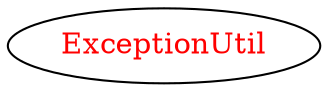 digraph dependencyGraph {
 concentrate=true;
 ranksep="2.0";
 rankdir="LR"; 
 splines="ortho";
"ExceptionUtil" [fontcolor="red"];
}